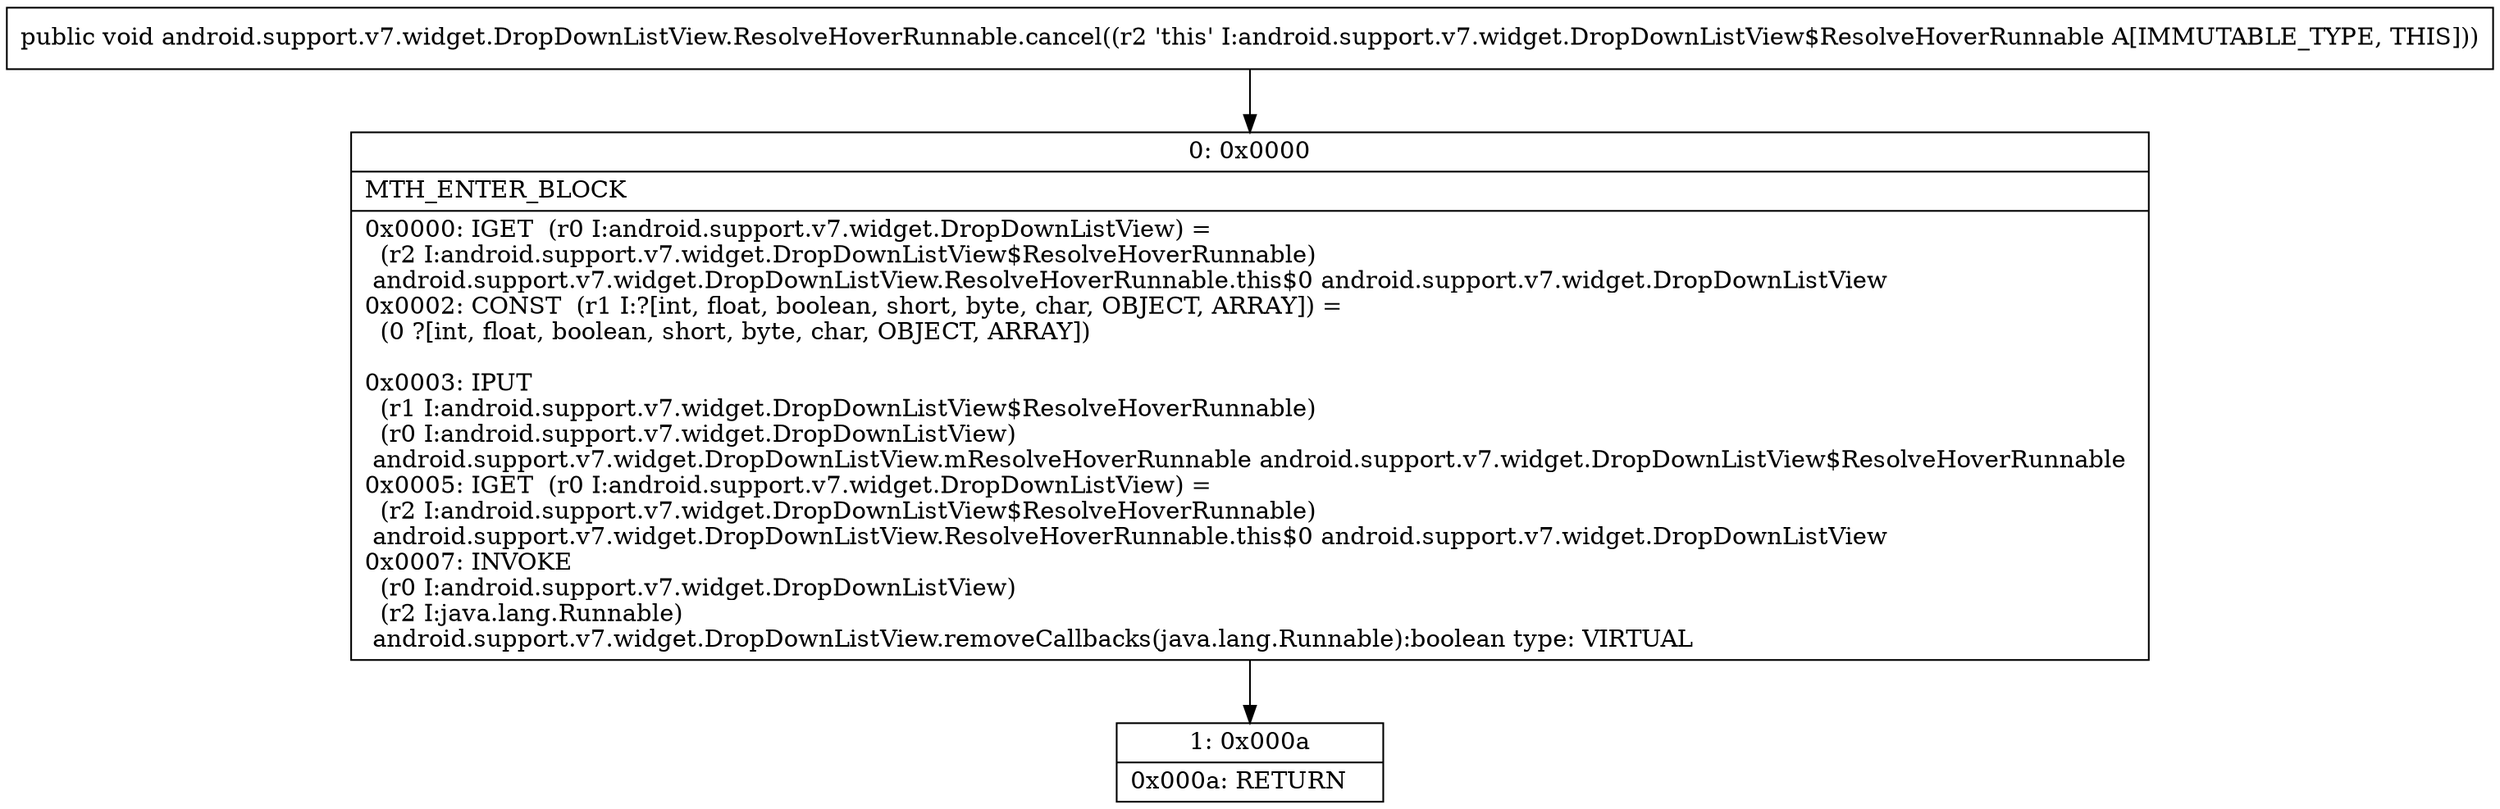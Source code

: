 digraph "CFG forandroid.support.v7.widget.DropDownListView.ResolveHoverRunnable.cancel()V" {
Node_0 [shape=record,label="{0\:\ 0x0000|MTH_ENTER_BLOCK\l|0x0000: IGET  (r0 I:android.support.v7.widget.DropDownListView) = \l  (r2 I:android.support.v7.widget.DropDownListView$ResolveHoverRunnable)\l android.support.v7.widget.DropDownListView.ResolveHoverRunnable.this$0 android.support.v7.widget.DropDownListView \l0x0002: CONST  (r1 I:?[int, float, boolean, short, byte, char, OBJECT, ARRAY]) = \l  (0 ?[int, float, boolean, short, byte, char, OBJECT, ARRAY])\l \l0x0003: IPUT  \l  (r1 I:android.support.v7.widget.DropDownListView$ResolveHoverRunnable)\l  (r0 I:android.support.v7.widget.DropDownListView)\l android.support.v7.widget.DropDownListView.mResolveHoverRunnable android.support.v7.widget.DropDownListView$ResolveHoverRunnable \l0x0005: IGET  (r0 I:android.support.v7.widget.DropDownListView) = \l  (r2 I:android.support.v7.widget.DropDownListView$ResolveHoverRunnable)\l android.support.v7.widget.DropDownListView.ResolveHoverRunnable.this$0 android.support.v7.widget.DropDownListView \l0x0007: INVOKE  \l  (r0 I:android.support.v7.widget.DropDownListView)\l  (r2 I:java.lang.Runnable)\l android.support.v7.widget.DropDownListView.removeCallbacks(java.lang.Runnable):boolean type: VIRTUAL \l}"];
Node_1 [shape=record,label="{1\:\ 0x000a|0x000a: RETURN   \l}"];
MethodNode[shape=record,label="{public void android.support.v7.widget.DropDownListView.ResolveHoverRunnable.cancel((r2 'this' I:android.support.v7.widget.DropDownListView$ResolveHoverRunnable A[IMMUTABLE_TYPE, THIS])) }"];
MethodNode -> Node_0;
Node_0 -> Node_1;
}


